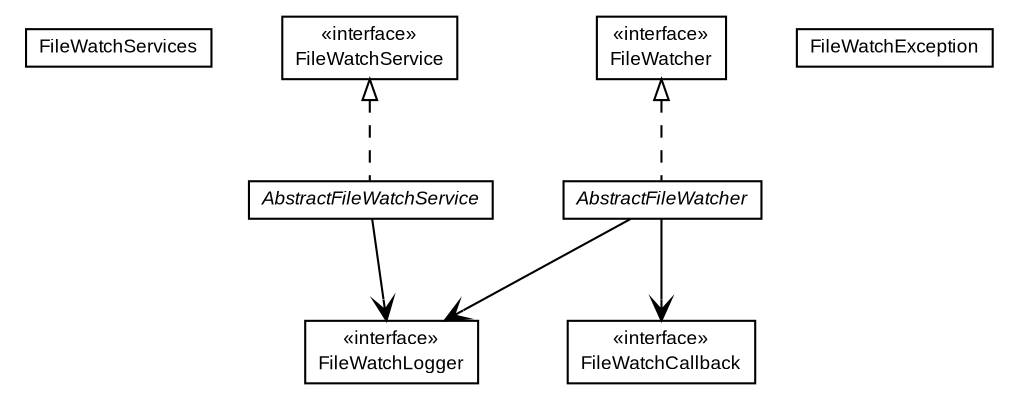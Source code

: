 #!/usr/local/bin/dot
#
# Class diagram 
# Generated by UMLGraph version R5_6-24-gf6e263 (http://www.umlgraph.org/)
#

digraph G {
	edge [fontname="arial",fontsize=10,labelfontname="arial",labelfontsize=10];
	node [fontname="arial",fontsize=10,shape=plaintext];
	nodesep=0.25;
	ranksep=0.5;
	// com.google.code.play2.watcher.api.FileWatchServices
	c0 [label=<<table title="com.google.code.play2.watcher.api.FileWatchServices" border="0" cellborder="1" cellspacing="0" cellpadding="2" port="p" href="./FileWatchServices.html">
		<tr><td><table border="0" cellspacing="0" cellpadding="1">
<tr><td align="center" balign="center"> FileWatchServices </td></tr>
		</table></td></tr>
		</table>>, URL="./FileWatchServices.html", fontname="arial", fontcolor="black", fontsize=9.0];
	// com.google.code.play2.watcher.api.FileWatchService
	c1 [label=<<table title="com.google.code.play2.watcher.api.FileWatchService" border="0" cellborder="1" cellspacing="0" cellpadding="2" port="p" href="./FileWatchService.html">
		<tr><td><table border="0" cellspacing="0" cellpadding="1">
<tr><td align="center" balign="center"> &#171;interface&#187; </td></tr>
<tr><td align="center" balign="center"> FileWatchService </td></tr>
		</table></td></tr>
		</table>>, URL="./FileWatchService.html", fontname="arial", fontcolor="black", fontsize=9.0];
	// com.google.code.play2.watcher.api.FileWatchLogger
	c2 [label=<<table title="com.google.code.play2.watcher.api.FileWatchLogger" border="0" cellborder="1" cellspacing="0" cellpadding="2" port="p" href="./FileWatchLogger.html">
		<tr><td><table border="0" cellspacing="0" cellpadding="1">
<tr><td align="center" balign="center"> &#171;interface&#187; </td></tr>
<tr><td align="center" balign="center"> FileWatchLogger </td></tr>
		</table></td></tr>
		</table>>, URL="./FileWatchLogger.html", fontname="arial", fontcolor="black", fontsize=9.0];
	// com.google.code.play2.watcher.api.FileWatchException
	c3 [label=<<table title="com.google.code.play2.watcher.api.FileWatchException" border="0" cellborder="1" cellspacing="0" cellpadding="2" port="p" href="./FileWatchException.html">
		<tr><td><table border="0" cellspacing="0" cellpadding="1">
<tr><td align="center" balign="center"> FileWatchException </td></tr>
		</table></td></tr>
		</table>>, URL="./FileWatchException.html", fontname="arial", fontcolor="black", fontsize=9.0];
	// com.google.code.play2.watcher.api.FileWatcher
	c4 [label=<<table title="com.google.code.play2.watcher.api.FileWatcher" border="0" cellborder="1" cellspacing="0" cellpadding="2" port="p" href="./FileWatcher.html">
		<tr><td><table border="0" cellspacing="0" cellpadding="1">
<tr><td align="center" balign="center"> &#171;interface&#187; </td></tr>
<tr><td align="center" balign="center"> FileWatcher </td></tr>
		</table></td></tr>
		</table>>, URL="./FileWatcher.html", fontname="arial", fontcolor="black", fontsize=9.0];
	// com.google.code.play2.watcher.api.FileWatchCallback
	c5 [label=<<table title="com.google.code.play2.watcher.api.FileWatchCallback" border="0" cellborder="1" cellspacing="0" cellpadding="2" port="p" href="./FileWatchCallback.html">
		<tr><td><table border="0" cellspacing="0" cellpadding="1">
<tr><td align="center" balign="center"> &#171;interface&#187; </td></tr>
<tr><td align="center" balign="center"> FileWatchCallback </td></tr>
		</table></td></tr>
		</table>>, URL="./FileWatchCallback.html", fontname="arial", fontcolor="black", fontsize=9.0];
	// com.google.code.play2.watcher.api.AbstractFileWatchService
	c6 [label=<<table title="com.google.code.play2.watcher.api.AbstractFileWatchService" border="0" cellborder="1" cellspacing="0" cellpadding="2" port="p" href="./AbstractFileWatchService.html">
		<tr><td><table border="0" cellspacing="0" cellpadding="1">
<tr><td align="center" balign="center"><font face="arial italic"> AbstractFileWatchService </font></td></tr>
		</table></td></tr>
		</table>>, URL="./AbstractFileWatchService.html", fontname="arial", fontcolor="black", fontsize=9.0];
	// com.google.code.play2.watcher.api.AbstractFileWatcher
	c7 [label=<<table title="com.google.code.play2.watcher.api.AbstractFileWatcher" border="0" cellborder="1" cellspacing="0" cellpadding="2" port="p" href="./AbstractFileWatcher.html">
		<tr><td><table border="0" cellspacing="0" cellpadding="1">
<tr><td align="center" balign="center"><font face="arial italic"> AbstractFileWatcher </font></td></tr>
		</table></td></tr>
		</table>>, URL="./AbstractFileWatcher.html", fontname="arial", fontcolor="black", fontsize=9.0];
	//com.google.code.play2.watcher.api.AbstractFileWatchService implements com.google.code.play2.watcher.api.FileWatchService
	c1:p -> c6:p [dir=back,arrowtail=empty,style=dashed];
	//com.google.code.play2.watcher.api.AbstractFileWatcher implements com.google.code.play2.watcher.api.FileWatcher
	c4:p -> c7:p [dir=back,arrowtail=empty,style=dashed];
	// com.google.code.play2.watcher.api.AbstractFileWatchService NAVASSOC com.google.code.play2.watcher.api.FileWatchLogger
	c6:p -> c2:p [taillabel="", label="", headlabel="", fontname="arial", fontcolor="black", fontsize=10.0, color="black", arrowhead=open];
	// com.google.code.play2.watcher.api.AbstractFileWatcher NAVASSOC com.google.code.play2.watcher.api.FileWatchLogger
	c7:p -> c2:p [taillabel="", label="", headlabel="", fontname="arial", fontcolor="black", fontsize=10.0, color="black", arrowhead=open];
	// com.google.code.play2.watcher.api.AbstractFileWatcher NAVASSOC com.google.code.play2.watcher.api.FileWatchCallback
	c7:p -> c5:p [taillabel="", label="", headlabel="", fontname="arial", fontcolor="black", fontsize=10.0, color="black", arrowhead=open];
}

